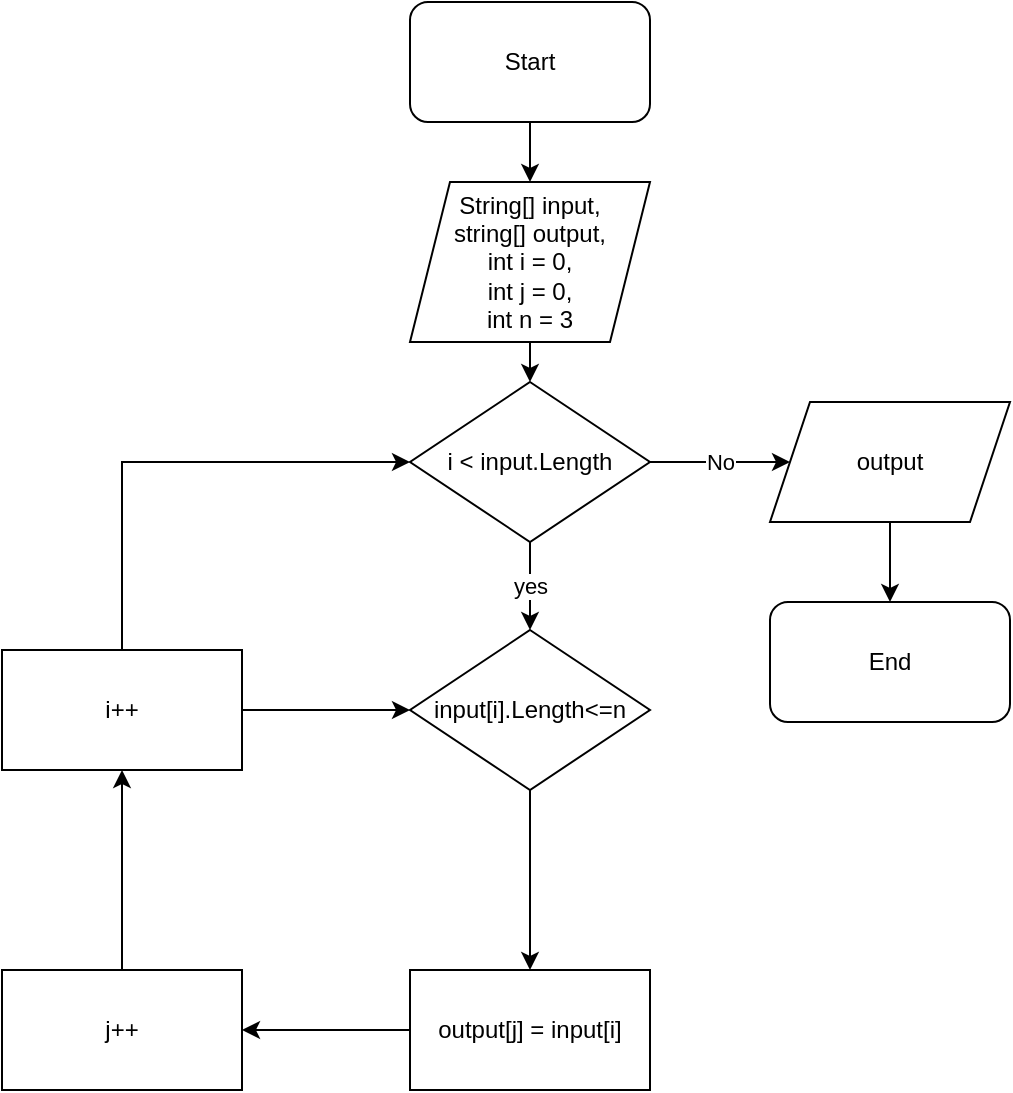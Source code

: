 <mxfile version="20.6.2" type="device"><diagram id="Mc4E5yfHPNHj5mx6dKef" name="Страница 1"><mxGraphModel dx="1038" dy="567" grid="1" gridSize="10" guides="1" tooltips="1" connect="1" arrows="1" fold="1" page="1" pageScale="1" pageWidth="827" pageHeight="1169" math="0" shadow="0"><root><mxCell id="0"/><mxCell id="1" parent="0"/><mxCell id="ND9vUVTfBftzEfE_wkng-3" value="" style="edgeStyle=orthogonalEdgeStyle;rounded=0;orthogonalLoop=1;jettySize=auto;html=1;" edge="1" parent="1" source="ND9vUVTfBftzEfE_wkng-1" target="ND9vUVTfBftzEfE_wkng-2"><mxGeometry relative="1" as="geometry"/></mxCell><mxCell id="ND9vUVTfBftzEfE_wkng-1" value="Start" style="rounded=1;whiteSpace=wrap;html=1;" vertex="1" parent="1"><mxGeometry x="320" y="20" width="120" height="60" as="geometry"/></mxCell><mxCell id="ND9vUVTfBftzEfE_wkng-5" style="edgeStyle=orthogonalEdgeStyle;rounded=0;orthogonalLoop=1;jettySize=auto;html=1;exitX=0.5;exitY=1;exitDx=0;exitDy=0;entryX=0.5;entryY=0;entryDx=0;entryDy=0;" edge="1" parent="1" source="ND9vUVTfBftzEfE_wkng-2" target="ND9vUVTfBftzEfE_wkng-4"><mxGeometry relative="1" as="geometry"/></mxCell><mxCell id="ND9vUVTfBftzEfE_wkng-2" value="String[] input,&lt;br&gt;string[] output,&lt;br&gt;int i = 0,&lt;br&gt;int j = 0,&lt;br&gt;int n = 3" style="shape=parallelogram;perimeter=parallelogramPerimeter;whiteSpace=wrap;html=1;fixedSize=1;" vertex="1" parent="1"><mxGeometry x="320" y="110" width="120" height="80" as="geometry"/></mxCell><mxCell id="ND9vUVTfBftzEfE_wkng-8" value="No" style="edgeStyle=orthogonalEdgeStyle;rounded=0;orthogonalLoop=1;jettySize=auto;html=1;entryX=0;entryY=0.5;entryDx=0;entryDy=0;" edge="1" parent="1" source="ND9vUVTfBftzEfE_wkng-4" target="ND9vUVTfBftzEfE_wkng-6"><mxGeometry relative="1" as="geometry"/></mxCell><mxCell id="ND9vUVTfBftzEfE_wkng-11" value="yes" style="edgeStyle=orthogonalEdgeStyle;rounded=0;orthogonalLoop=1;jettySize=auto;html=1;entryX=0.5;entryY=0;entryDx=0;entryDy=0;" edge="1" parent="1" source="ND9vUVTfBftzEfE_wkng-4" target="ND9vUVTfBftzEfE_wkng-10"><mxGeometry relative="1" as="geometry"/></mxCell><mxCell id="ND9vUVTfBftzEfE_wkng-4" value="i &amp;lt; input.Length" style="rhombus;whiteSpace=wrap;html=1;" vertex="1" parent="1"><mxGeometry x="320" y="210" width="120" height="80" as="geometry"/></mxCell><mxCell id="ND9vUVTfBftzEfE_wkng-9" style="edgeStyle=orthogonalEdgeStyle;rounded=0;orthogonalLoop=1;jettySize=auto;html=1;exitX=0.5;exitY=1;exitDx=0;exitDy=0;entryX=0.5;entryY=0;entryDx=0;entryDy=0;" edge="1" parent="1" source="ND9vUVTfBftzEfE_wkng-6" target="ND9vUVTfBftzEfE_wkng-7"><mxGeometry relative="1" as="geometry"/></mxCell><mxCell id="ND9vUVTfBftzEfE_wkng-6" value="output" style="shape=parallelogram;perimeter=parallelogramPerimeter;whiteSpace=wrap;html=1;fixedSize=1;" vertex="1" parent="1"><mxGeometry x="500" y="220" width="120" height="60" as="geometry"/></mxCell><mxCell id="ND9vUVTfBftzEfE_wkng-7" value="End" style="rounded=1;whiteSpace=wrap;html=1;" vertex="1" parent="1"><mxGeometry x="500" y="320" width="120" height="60" as="geometry"/></mxCell><mxCell id="ND9vUVTfBftzEfE_wkng-13" value="" style="edgeStyle=orthogonalEdgeStyle;rounded=0;orthogonalLoop=1;jettySize=auto;html=1;" edge="1" parent="1" source="ND9vUVTfBftzEfE_wkng-10" target="ND9vUVTfBftzEfE_wkng-12"><mxGeometry relative="1" as="geometry"/></mxCell><mxCell id="ND9vUVTfBftzEfE_wkng-10" value="input[i].Length&amp;lt;=n" style="rhombus;whiteSpace=wrap;html=1;" vertex="1" parent="1"><mxGeometry x="320" y="334" width="120" height="80" as="geometry"/></mxCell><mxCell id="ND9vUVTfBftzEfE_wkng-15" style="edgeStyle=orthogonalEdgeStyle;rounded=0;orthogonalLoop=1;jettySize=auto;html=1;" edge="1" parent="1" source="ND9vUVTfBftzEfE_wkng-12" target="ND9vUVTfBftzEfE_wkng-14"><mxGeometry relative="1" as="geometry"/></mxCell><mxCell id="ND9vUVTfBftzEfE_wkng-12" value="output[j] = input[i]" style="whiteSpace=wrap;html=1;" vertex="1" parent="1"><mxGeometry x="320" y="504" width="120" height="60" as="geometry"/></mxCell><mxCell id="ND9vUVTfBftzEfE_wkng-17" value="" style="edgeStyle=orthogonalEdgeStyle;rounded=0;orthogonalLoop=1;jettySize=auto;html=1;" edge="1" parent="1" source="ND9vUVTfBftzEfE_wkng-14" target="ND9vUVTfBftzEfE_wkng-16"><mxGeometry relative="1" as="geometry"/></mxCell><mxCell id="ND9vUVTfBftzEfE_wkng-14" value="j++" style="whiteSpace=wrap;html=1;" vertex="1" parent="1"><mxGeometry x="116" y="504" width="120" height="60" as="geometry"/></mxCell><mxCell id="ND9vUVTfBftzEfE_wkng-18" style="edgeStyle=orthogonalEdgeStyle;rounded=0;orthogonalLoop=1;jettySize=auto;html=1;entryX=0;entryY=0.5;entryDx=0;entryDy=0;exitX=0.5;exitY=0;exitDx=0;exitDy=0;" edge="1" parent="1" source="ND9vUVTfBftzEfE_wkng-16" target="ND9vUVTfBftzEfE_wkng-4"><mxGeometry relative="1" as="geometry"/></mxCell><mxCell id="ND9vUVTfBftzEfE_wkng-19" style="edgeStyle=orthogonalEdgeStyle;rounded=0;orthogonalLoop=1;jettySize=auto;html=1;entryX=0;entryY=0.5;entryDx=0;entryDy=0;" edge="1" parent="1" source="ND9vUVTfBftzEfE_wkng-16" target="ND9vUVTfBftzEfE_wkng-10"><mxGeometry relative="1" as="geometry"/></mxCell><mxCell id="ND9vUVTfBftzEfE_wkng-16" value="i++" style="whiteSpace=wrap;html=1;" vertex="1" parent="1"><mxGeometry x="116" y="344" width="120" height="60" as="geometry"/></mxCell></root></mxGraphModel></diagram></mxfile>